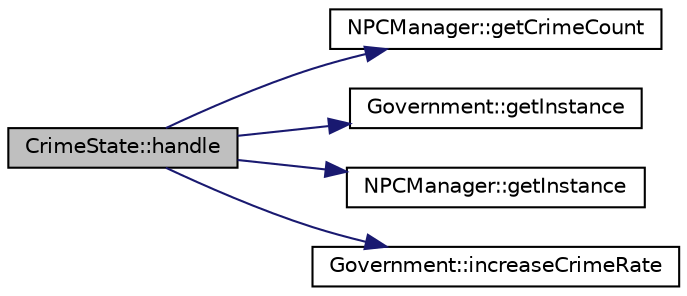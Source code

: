 digraph "CrimeState::handle"
{
 // LATEX_PDF_SIZE
  edge [fontname="Helvetica",fontsize="10",labelfontname="Helvetica",labelfontsize="10"];
  node [fontname="Helvetica",fontsize="10",shape=record];
  rankdir="LR";
  Node1 [label="CrimeState::handle",height=0.2,width=0.4,color="black", fillcolor="grey75", style="filled", fontcolor="black",tooltip="Handles actions specific to the crime state."];
  Node1 -> Node2 [color="midnightblue",fontsize="10",style="solid",fontname="Helvetica"];
  Node2 [label="NPCManager::getCrimeCount",height=0.2,width=0.4,color="black", fillcolor="white", style="filled",URL="$classNPCManager.html#aef57949eebfff083058a656219b8cc43",tooltip="Retrieves the count of NPCs in the Crime state."];
  Node1 -> Node3 [color="midnightblue",fontsize="10",style="solid",fontname="Helvetica"];
  Node3 [label="Government::getInstance",height=0.2,width=0.4,color="black", fillcolor="white", style="filled",URL="$classGovernment.html#a18e3da6a1d6cae38f6eea1d50fe77288",tooltip="Retrieves the singleton instance of the Government class."];
  Node1 -> Node4 [color="midnightblue",fontsize="10",style="solid",fontname="Helvetica"];
  Node4 [label="NPCManager::getInstance",height=0.2,width=0.4,color="black", fillcolor="white", style="filled",URL="$classNPCManager.html#a29c578e3b969f7438d6025dd3fc21c50",tooltip="Retrieves the singleton instance of NPCManager."];
  Node1 -> Node5 [color="midnightblue",fontsize="10",style="solid",fontname="Helvetica"];
  Node5 [label="Government::increaseCrimeRate",height=0.2,width=0.4,color="black", fillcolor="white", style="filled",URL="$classGovernment.html#aa83bd740f4ad281c97c5abf8fe75b6f6",tooltip="Increases the crime rate by a specified factor."];
}
